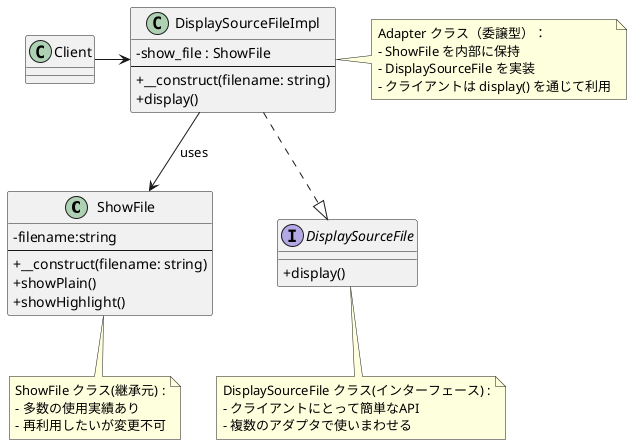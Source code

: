 @startuml adapter_extends
skinparam classAttributeIconSize 0

class ShowFile{
  -filename:string
  --
  +__construct(filename: string)
  +showPlain()
  +showHighlight()
}

interface DisplaySourceFile{
  +display()
}

class DisplaySourceFileImpl{
  -show_file : ShowFile
  --
  +__construct(filename: string)
  +display()
}
class Client

DisplaySourceFile <|.up. DisplaySourceFileImpl
DisplaySourceFileImpl --> ShowFile : uses

Client -right-> DisplaySourceFileImpl

note right of DisplaySourceFileImpl
Adapter クラス（委譲型）：
- ShowFile を内部に保持
- DisplaySourceFile を実装
- クライアントは display() を通じて利用
end note

note bottom of ShowFile
ShowFile クラス(継承元) :
- 多数の使用実績あり
- 再利用したいが変更不可
end note

note bottom of DisplaySourceFile
DisplaySourceFile クラス(インターフェース) :
- クライアントにとって簡単なAPI
- 複数のアダプタで使いまわせる
end note
@enduml